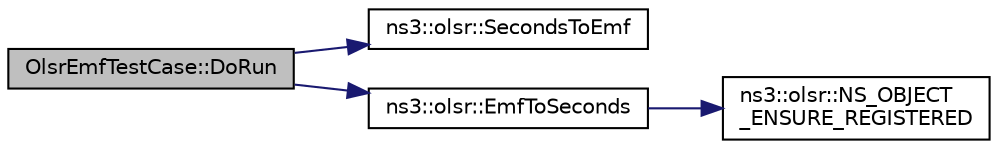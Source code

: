digraph "OlsrEmfTestCase::DoRun"
{
  edge [fontname="Helvetica",fontsize="10",labelfontname="Helvetica",labelfontsize="10"];
  node [fontname="Helvetica",fontsize="10",shape=record];
  rankdir="LR";
  Node1 [label="OlsrEmfTestCase::DoRun",height=0.2,width=0.4,color="black", fillcolor="grey75", style="filled", fontcolor="black"];
  Node1 -> Node2 [color="midnightblue",fontsize="10",style="solid"];
  Node2 [label="ns3::olsr::SecondsToEmf",height=0.2,width=0.4,color="black", fillcolor="white", style="filled",URL="$d0/dc2/namespacens3_1_1olsr.html#aa544b806b38a4a63280ce21a9b706628",tooltip="Converts a decimal number of seconds to the mantissa/exponent format. "];
  Node1 -> Node3 [color="midnightblue",fontsize="10",style="solid"];
  Node3 [label="ns3::olsr::EmfToSeconds",height=0.2,width=0.4,color="black", fillcolor="white", style="filled",URL="$d0/dc2/namespacens3_1_1olsr.html#a6d7d7cac3867eec9f70686ab69f1ded6",tooltip="Converts a number of seconds in the mantissa/exponent format to a decimal number. ..."];
  Node3 -> Node4 [color="midnightblue",fontsize="10",style="solid"];
  Node4 [label="ns3::olsr::NS_OBJECT\l_ENSURE_REGISTERED",height=0.2,width=0.4,color="black", fillcolor="white", style="filled",URL="$d0/dc2/namespacens3_1_1olsr.html#a8ab14d3afb0e0ca3b550d000562d49c3"];
}
